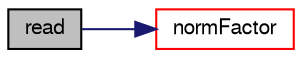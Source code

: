 digraph "read"
{
  bgcolor="transparent";
  edge [fontname="FreeSans",fontsize="10",labelfontname="FreeSans",labelfontsize="10"];
  node [fontname="FreeSans",fontsize="10",shape=record];
  rankdir="LR";
  Node405 [label="read",height=0.2,width=0.4,color="black", fillcolor="grey75", style="filled", fontcolor="black"];
  Node405 -> Node406 [color="midnightblue",fontsize="10",style="solid",fontname="FreeSans"];
  Node406 [label="normFactor",height=0.2,width=0.4,color="red",URL="$a26886.html#a5d368da85f299097a898b72e57da9c9b",tooltip="Return the matrix norm used to normalise the residual for the. "];
}

